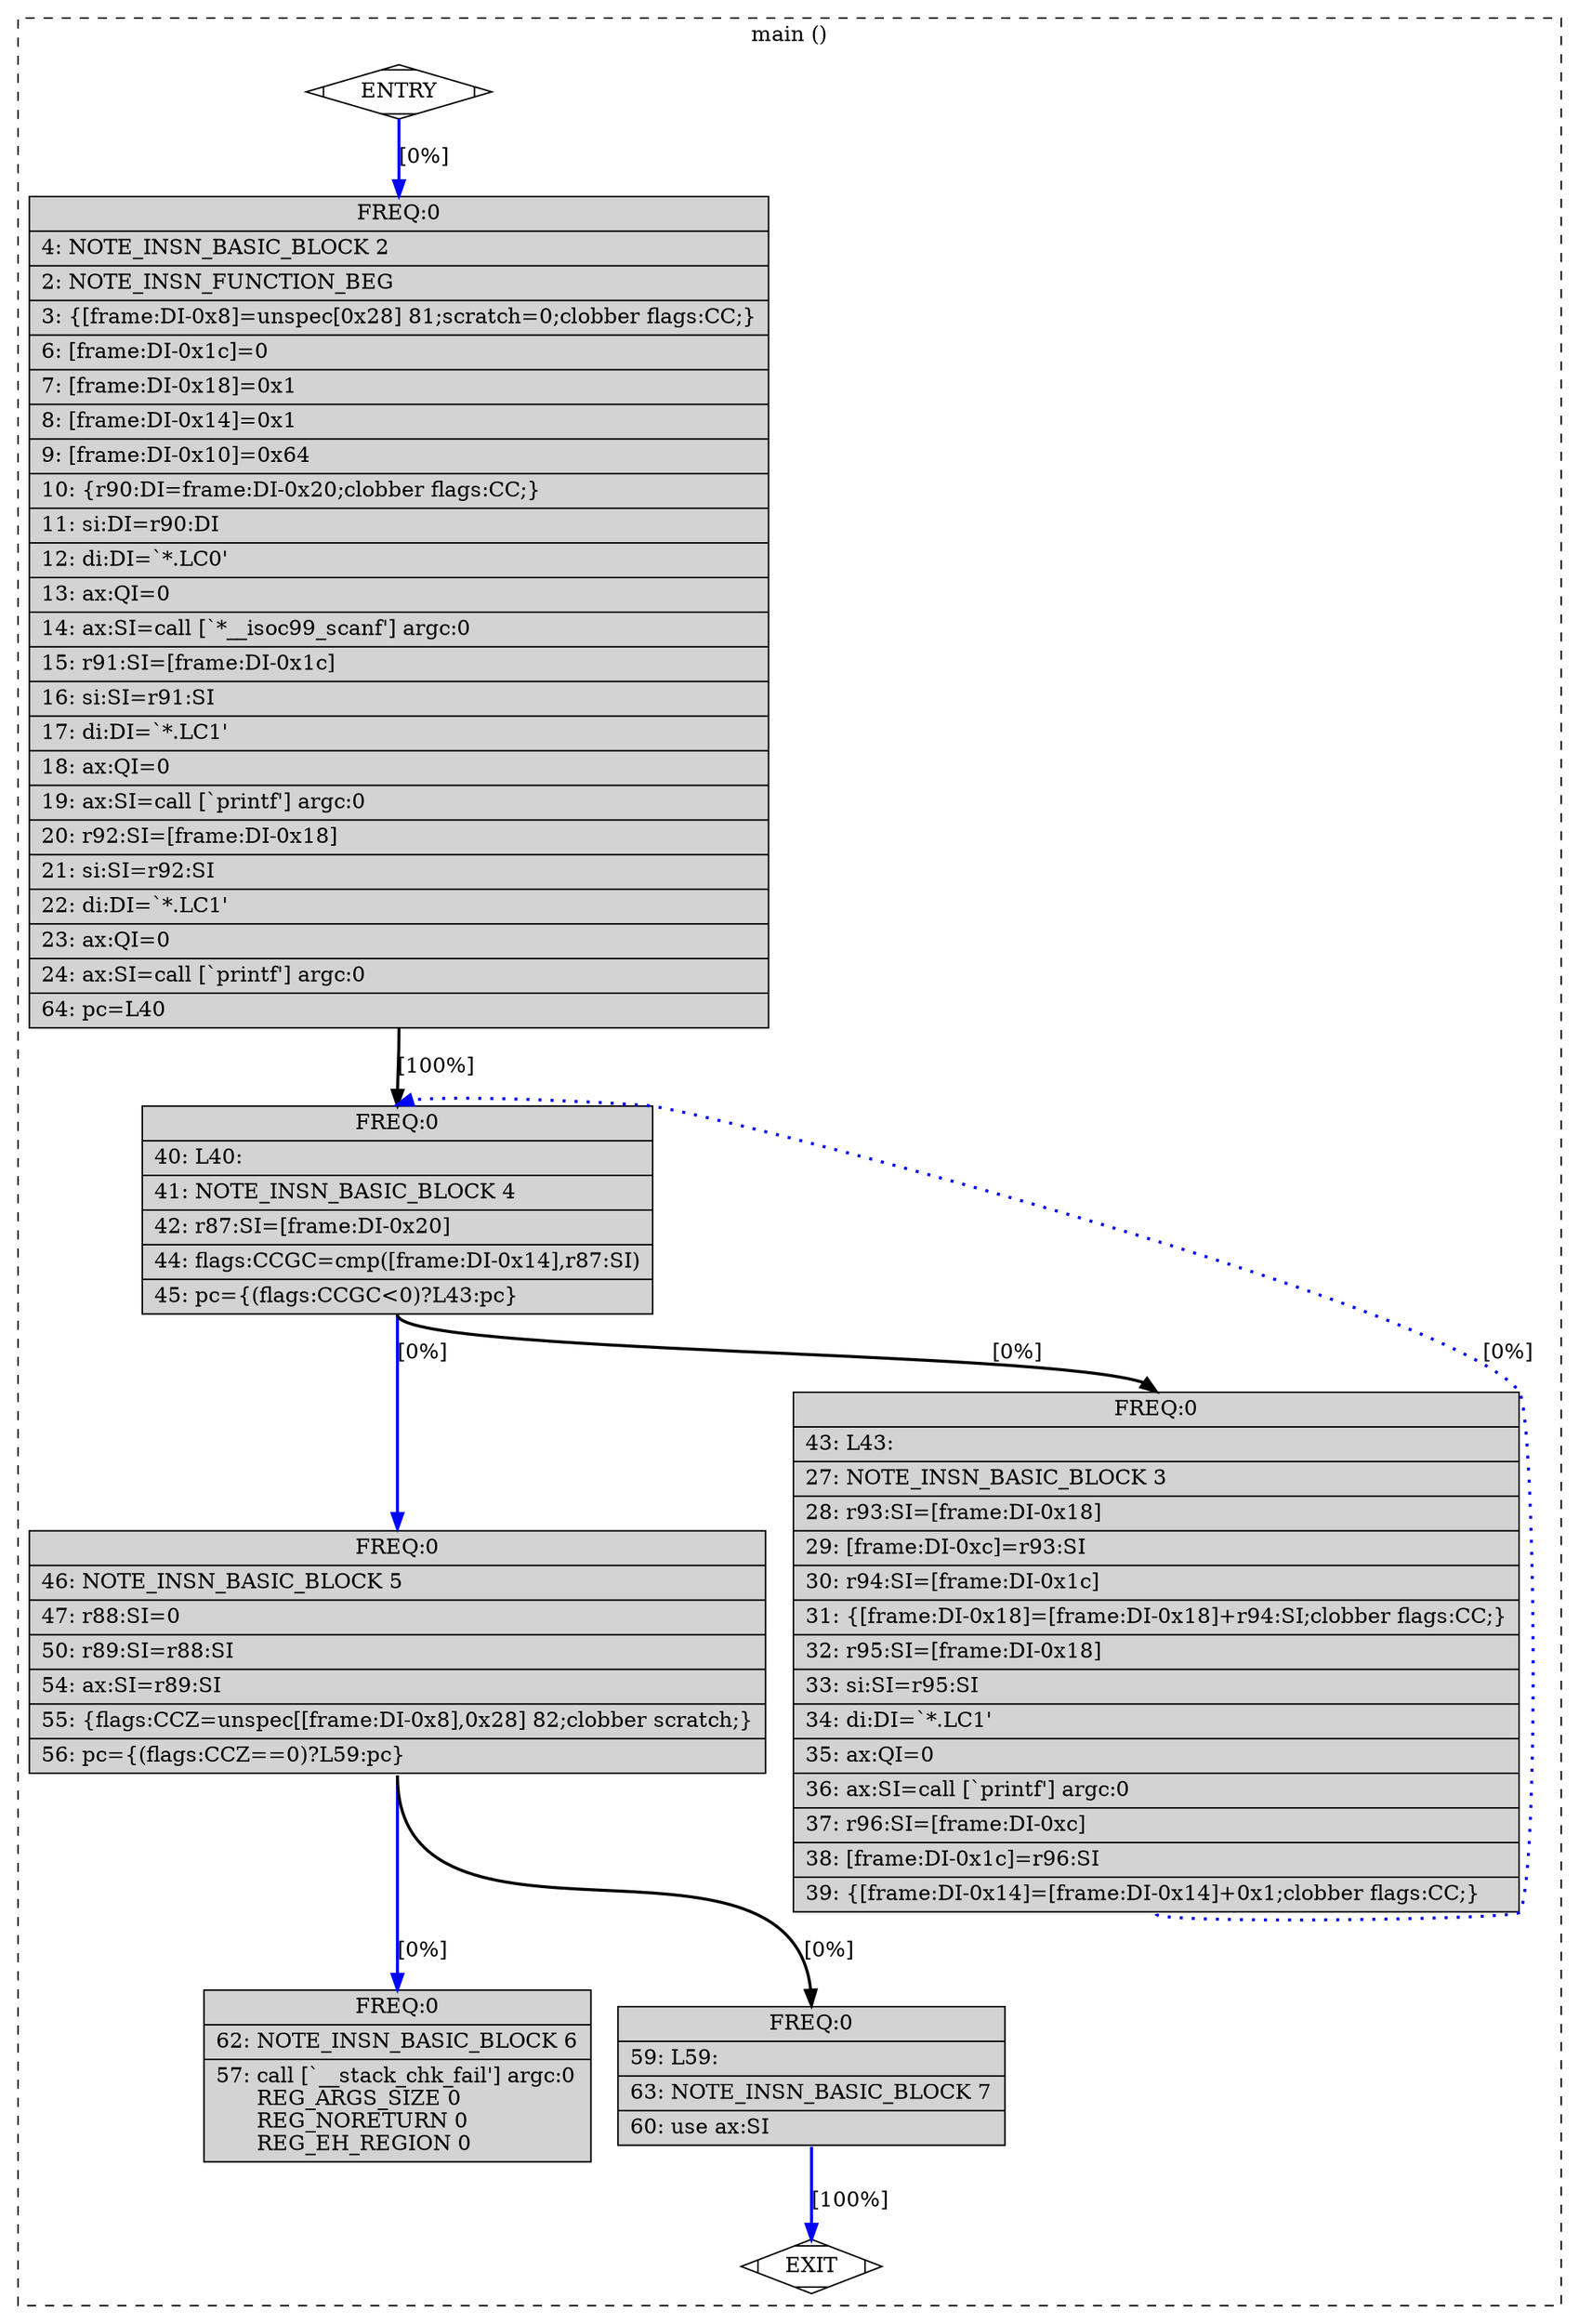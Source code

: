 digraph "main.c.265r.split1" {
overlap=false;
subgraph "cluster_main" {
	style="dashed";
	color="black";
	label="main ()";
	fn_0_basic_block_0 [shape=Mdiamond,style=filled,fillcolor=white,label="ENTRY"];

	fn_0_basic_block_2 [shape=record,style=filled,fillcolor=lightgrey,label="{ FREQ:0 |\ \ \ \ 4:\ NOTE_INSN_BASIC_BLOCK\ 2\l\
|\ \ \ \ 2:\ NOTE_INSN_FUNCTION_BEG\l\
|\ \ \ \ 3:\ \{[frame:DI-0x8]=unspec[0x28]\ 81;scratch=0;clobber\ flags:CC;\}\l\
|\ \ \ \ 6:\ [frame:DI-0x1c]=0\l\
|\ \ \ \ 7:\ [frame:DI-0x18]=0x1\l\
|\ \ \ \ 8:\ [frame:DI-0x14]=0x1\l\
|\ \ \ \ 9:\ [frame:DI-0x10]=0x64\l\
|\ \ \ 10:\ \{r90:DI=frame:DI-0x20;clobber\ flags:CC;\}\l\
|\ \ \ 11:\ si:DI=r90:DI\l\
|\ \ \ 12:\ di:DI=`*.LC0'\l\
|\ \ \ 13:\ ax:QI=0\l\
|\ \ \ 14:\ ax:SI=call\ [`*__isoc99_scanf']\ argc:0\l\
|\ \ \ 15:\ r91:SI=[frame:DI-0x1c]\l\
|\ \ \ 16:\ si:SI=r91:SI\l\
|\ \ \ 17:\ di:DI=`*.LC1'\l\
|\ \ \ 18:\ ax:QI=0\l\
|\ \ \ 19:\ ax:SI=call\ [`printf']\ argc:0\l\
|\ \ \ 20:\ r92:SI=[frame:DI-0x18]\l\
|\ \ \ 21:\ si:SI=r92:SI\l\
|\ \ \ 22:\ di:DI=`*.LC1'\l\
|\ \ \ 23:\ ax:QI=0\l\
|\ \ \ 24:\ ax:SI=call\ [`printf']\ argc:0\l\
|\ \ \ 64:\ pc=L40\l\
}"];

	fn_0_basic_block_4 [shape=record,style=filled,fillcolor=lightgrey,label="{ FREQ:0 |\ \ \ 40:\ L40:\l\
|\ \ \ 41:\ NOTE_INSN_BASIC_BLOCK\ 4\l\
|\ \ \ 42:\ r87:SI=[frame:DI-0x20]\l\
|\ \ \ 44:\ flags:CCGC=cmp([frame:DI-0x14],r87:SI)\l\
|\ \ \ 45:\ pc=\{(flags:CCGC\<0)?L43:pc\}\l\
}"];

	fn_0_basic_block_5 [shape=record,style=filled,fillcolor=lightgrey,label="{ FREQ:0 |\ \ \ 46:\ NOTE_INSN_BASIC_BLOCK\ 5\l\
|\ \ \ 47:\ r88:SI=0\l\
|\ \ \ 50:\ r89:SI=r88:SI\l\
|\ \ \ 54:\ ax:SI=r89:SI\l\
|\ \ \ 55:\ \{flags:CCZ=unspec[[frame:DI-0x8],0x28]\ 82;clobber\ scratch;\}\l\
|\ \ \ 56:\ pc=\{(flags:CCZ==0)?L59:pc\}\l\
}"];

	fn_0_basic_block_6 [shape=record,style=filled,fillcolor=lightgrey,label="{ FREQ:0 |\ \ \ 62:\ NOTE_INSN_BASIC_BLOCK\ 6\l\
|\ \ \ 57:\ call\ [`__stack_chk_fail']\ argc:0\l\
\ \ \ \ \ \ REG_ARGS_SIZE\ 0\l\
\ \ \ \ \ \ REG_NORETURN\ 0\l\
\ \ \ \ \ \ REG_EH_REGION\ 0\l\
}"];

	fn_0_basic_block_7 [shape=record,style=filled,fillcolor=lightgrey,label="{ FREQ:0 |\ \ \ 59:\ L59:\l\
|\ \ \ 63:\ NOTE_INSN_BASIC_BLOCK\ 7\l\
|\ \ \ 60:\ use\ ax:SI\l\
}"];

	fn_0_basic_block_3 [shape=record,style=filled,fillcolor=lightgrey,label="{ FREQ:0 |\ \ \ 43:\ L43:\l\
|\ \ \ 27:\ NOTE_INSN_BASIC_BLOCK\ 3\l\
|\ \ \ 28:\ r93:SI=[frame:DI-0x18]\l\
|\ \ \ 29:\ [frame:DI-0xc]=r93:SI\l\
|\ \ \ 30:\ r94:SI=[frame:DI-0x1c]\l\
|\ \ \ 31:\ \{[frame:DI-0x18]=[frame:DI-0x18]+r94:SI;clobber\ flags:CC;\}\l\
|\ \ \ 32:\ r95:SI=[frame:DI-0x18]\l\
|\ \ \ 33:\ si:SI=r95:SI\l\
|\ \ \ 34:\ di:DI=`*.LC1'\l\
|\ \ \ 35:\ ax:QI=0\l\
|\ \ \ 36:\ ax:SI=call\ [`printf']\ argc:0\l\
|\ \ \ 37:\ r96:SI=[frame:DI-0xc]\l\
|\ \ \ 38:\ [frame:DI-0x1c]=r96:SI\l\
|\ \ \ 39:\ \{[frame:DI-0x14]=[frame:DI-0x14]+0x1;clobber\ flags:CC;\}\l\
}"];

	fn_0_basic_block_1 [shape=Mdiamond,style=filled,fillcolor=white,label="EXIT"];

	fn_0_basic_block_0:s -> fn_0_basic_block_2:n [style="solid,bold",color=blue,weight=100,constraint=true, label="[0%]"];
	fn_0_basic_block_2:s -> fn_0_basic_block_4:n [style="solid,bold",color=black,weight=10,constraint=true, label="[100%]"];
	fn_0_basic_block_3:s -> fn_0_basic_block_4:n [style="dotted,bold",color=blue,weight=10,constraint=false, label="[0%]"];
	fn_0_basic_block_4:s -> fn_0_basic_block_3:n [style="solid,bold",color=black,weight=10,constraint=true, label="[0%]"];
	fn_0_basic_block_4:s -> fn_0_basic_block_5:n [style="solid,bold",color=blue,weight=100,constraint=true, label="[0%]"];
	fn_0_basic_block_5:s -> fn_0_basic_block_7:n [style="solid,bold",color=black,weight=10,constraint=true, label="[0%]"];
	fn_0_basic_block_5:s -> fn_0_basic_block_6:n [style="solid,bold",color=blue,weight=100,constraint=true, label="[0%]"];
	fn_0_basic_block_7:s -> fn_0_basic_block_1:n [style="solid,bold",color=blue,weight=100,constraint=true, label="[100%]"];
	fn_0_basic_block_0:s -> fn_0_basic_block_1:n [style="invis",constraint=true];
}
}
